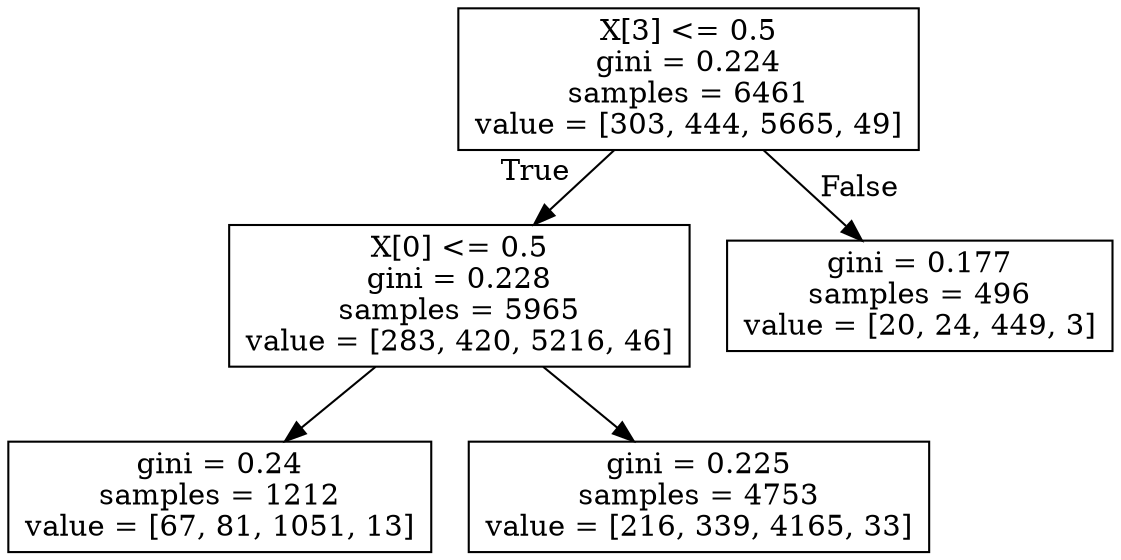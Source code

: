 digraph Tree {
node [shape=box] ;
0 [label="X[3] <= 0.5\ngini = 0.224\nsamples = 6461\nvalue = [303, 444, 5665, 49]"] ;
1 [label="X[0] <= 0.5\ngini = 0.228\nsamples = 5965\nvalue = [283, 420, 5216, 46]"] ;
0 -> 1 [labeldistance=2.5, labelangle=45, headlabel="True"] ;
2 [label="gini = 0.24\nsamples = 1212\nvalue = [67, 81, 1051, 13]"] ;
1 -> 2 ;
3 [label="gini = 0.225\nsamples = 4753\nvalue = [216, 339, 4165, 33]"] ;
1 -> 3 ;
4 [label="gini = 0.177\nsamples = 496\nvalue = [20, 24, 449, 3]"] ;
0 -> 4 [labeldistance=2.5, labelangle=-45, headlabel="False"] ;
}